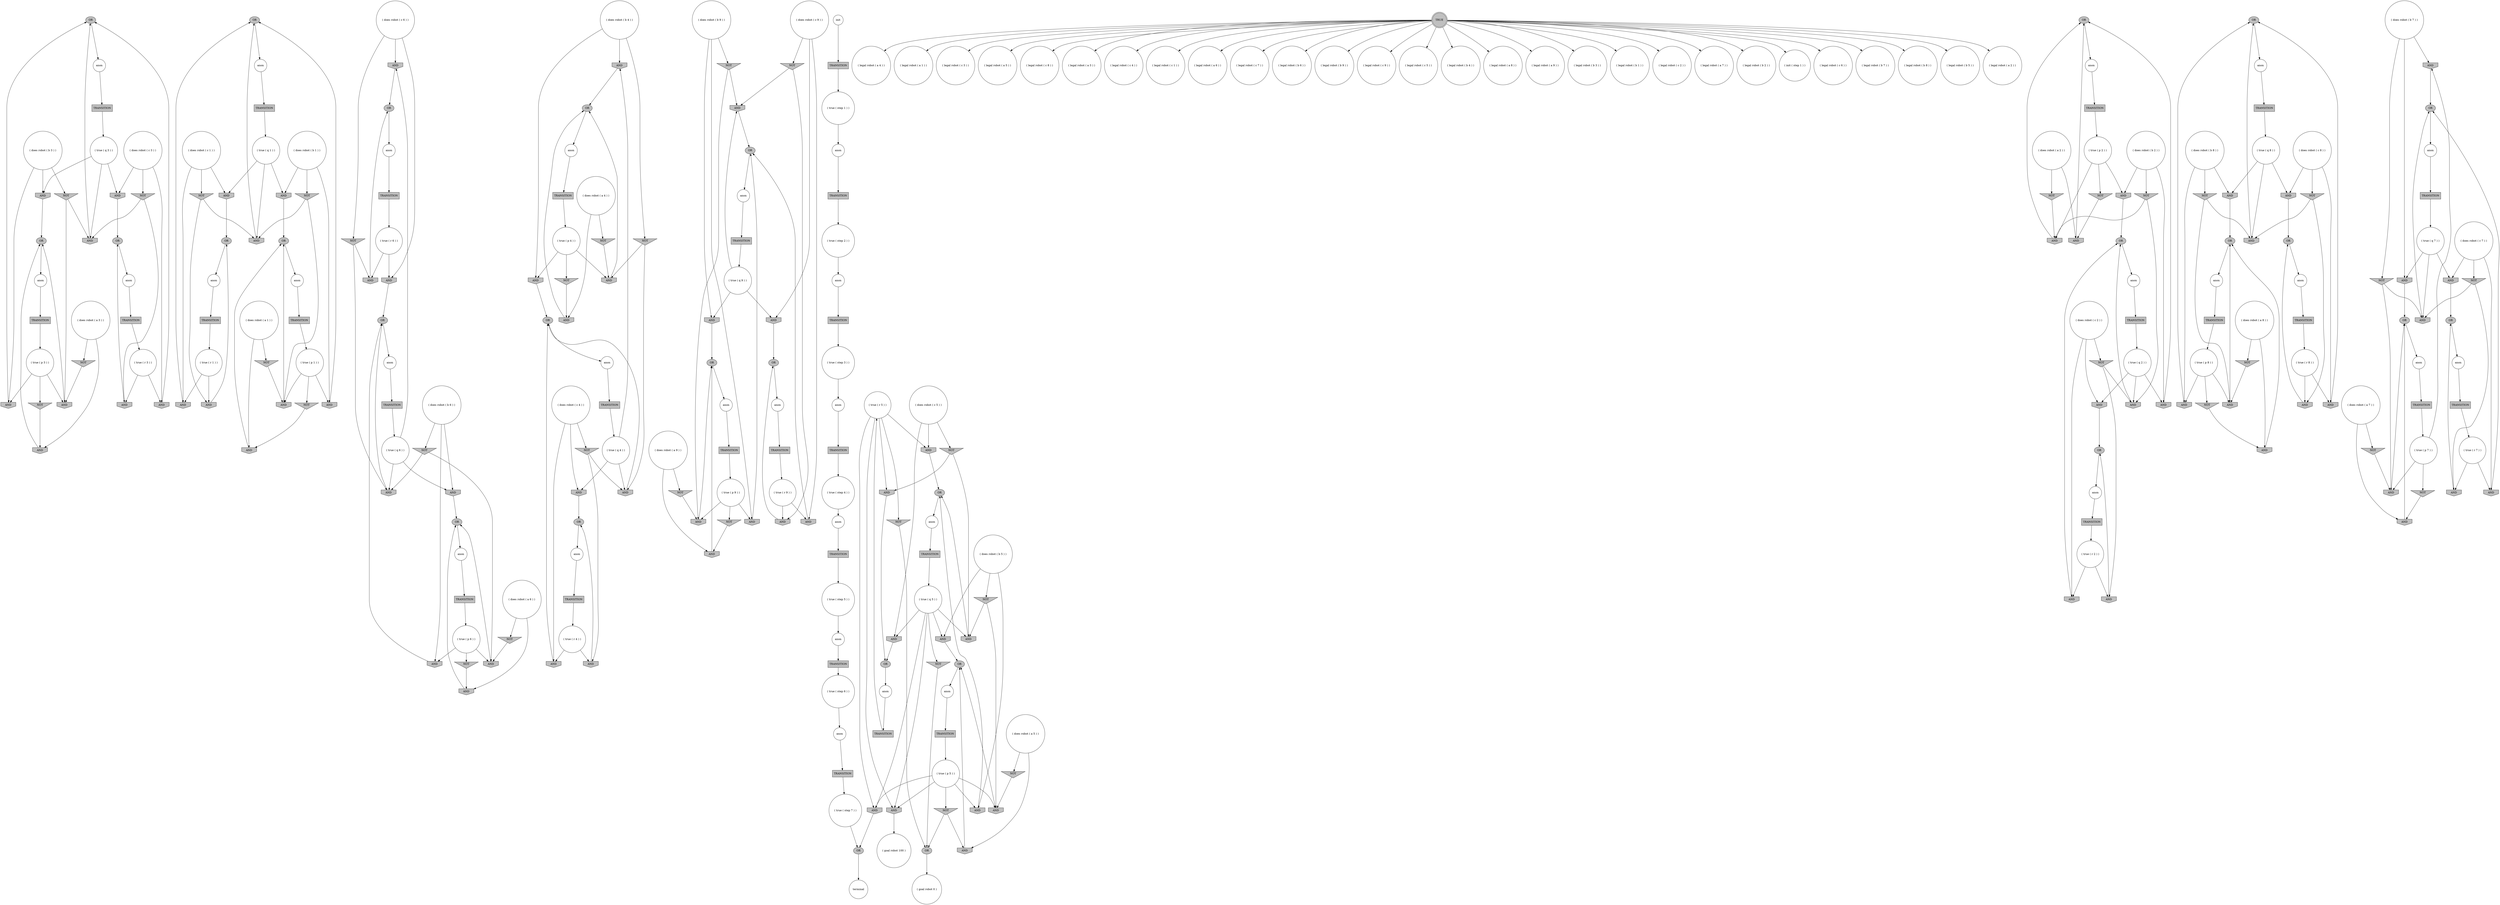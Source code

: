 digraph propNet
{
	"@1786ed7a"[shape=ellipse, style= filled, fillcolor=grey, label="OR"]; "@1786ed7a"->"@1b50f0a7"; 
	"@4826dfcc"[shape=ellipse, style= filled, fillcolor=grey, label="OR"]; "@4826dfcc"->"@702eef15"; 
	"@5c5f1c48"[shape=invhouse, style= filled, fillcolor=grey, label="AND"]; "@5c5f1c48"->"@59b70f9e"; 
	"@268c858a"[shape=invhouse, style= filled, fillcolor=grey, label="AND"]; "@268c858a"->"@4826dfcc"; 
	"@4679ac92"[shape=invhouse, style= filled, fillcolor=grey, label="AND"]; "@4679ac92"->"@6e75d758"; 
	"@3852eef4"[shape=invhouse, style= filled, fillcolor=grey, label="AND"]; "@3852eef4"->"@4980f545"; 
	"@114562c5"[shape=box, style= filled, fillcolor=grey, label="TRANSITION"]; "@114562c5"->"@64b2e752"; 
	"@2945c761"[shape=circle, style= filled, fillcolor=white, label="( legal robot ( a 4 ) )"]; 
	"@1bae939f"[shape=box, style= filled, fillcolor=grey, label="TRANSITION"]; "@1bae939f"->"@76f1fad1"; 
	"@1fb88122"[shape=circle, style= filled, fillcolor=white, label="anon"]; "@1fb88122"->"@436d4b50"; 
	"@dda2737"[shape=ellipse, style= filled, fillcolor=grey, label="OR"]; "@dda2737"->"@6d4492fb"; 
	"@3d31f2b4"[shape=ellipse, style= filled, fillcolor=grey, label="OR"]; "@3d31f2b4"->"@1a3526cf"; 
	"@609f3e95"[shape=invhouse, style= filled, fillcolor=grey, label="AND"]; "@609f3e95"->"@375b4ad2"; 
	"@521ba1d9"[shape=invhouse, style= filled, fillcolor=grey, label="AND"]; "@521ba1d9"->"@16e334a"; 
	"@6243487e"[shape=invhouse, style= filled, fillcolor=grey, label="AND"]; "@6243487e"->"@5ee771f3"; 
	"@28a50da4"[shape=invhouse, style= filled, fillcolor=grey, label="AND"]; "@28a50da4"->"@5ee771f3"; 
	"@3eb68e0e"[shape=box, style= filled, fillcolor=grey, label="TRANSITION"]; "@3eb68e0e"->"@4cc5f20f"; 
	"@5b5b55bc"[shape=circle, style= filled, fillcolor=white, label="( true ( q 8 ) )"]; "@5b5b55bc"->"@6a643edd"; "@5b5b55bc"->"@521ba1d9"; "@5b5b55bc"->"@32486cdd"; 
	"@4adf9095"[shape=circle, style= filled, fillcolor=white, label="anon"]; "@4adf9095"->"@3ab28980"; 
	"@33a998c7"[shape=box, style= filled, fillcolor=grey, label="TRANSITION"]; "@33a998c7"->"@5aacc14"; 
	"@412beeec"[shape=box, style= filled, fillcolor=grey, label="TRANSITION"]; "@412beeec"->"@29909385"; 
	"@5da5e65f"[shape=invtriangle, style= filled, fillcolor=grey, label="NOT"]; "@5da5e65f"->"@36b79701"; 
	"@71d382ab"[shape=circle, style= filled, fillcolor=white, label="( does robot ( b 4 ) )"]; "@71d382ab"->"@7527e2ee"; "@71d382ab"->"@12d28dfa"; "@71d382ab"->"@4679ac92"; 
	"@66fbf51d"[shape=invhouse, style= filled, fillcolor=grey, label="AND"]; "@66fbf51d"->"@455118a7"; 
	"@54cee271"[shape=box, style= filled, fillcolor=grey, label="TRANSITION"]; "@54cee271"->"@79b0d33c"; 
	"@69e94001"[shape=circle, style= filled, fillcolor=white, label="anon"]; "@69e94001"->"@5fb9f88b"; 
	"@31836aea"[shape=invhouse, style= filled, fillcolor=grey, label="AND"]; "@31836aea"->"@64626fd2"; 
	"@7284aa02"[shape=circle, style= filled, fillcolor=white, label="( does robot ( c 1 ) )"]; "@7284aa02"->"@3c0a30fd"; "@7284aa02"->"@41c7d56b"; "@7284aa02"->"@21e3cc77"; 
	"@64273f4e"[shape=invhouse, style= filled, fillcolor=grey, label="AND"]; "@64273f4e"->"@455118a7"; 
	"@41c7d56b"[shape=invtriangle, style= filled, fillcolor=grey, label="NOT"]; "@41c7d56b"->"@cae1393"; "@41c7d56b"->"@268c858a"; 
	"@74b70648"[shape=box, style= filled, fillcolor=grey, label="TRANSITION"]; "@74b70648"->"@395fd251"; 
	"@1f61509b"[shape=box, style= filled, fillcolor=grey, label="TRANSITION"]; "@1f61509b"->"@3970ae0"; 
	"@2c92af24"[shape=box, style= filled, fillcolor=grey, label="TRANSITION"]; "@2c92af24"->"@6d352447"; 
	"@62577c5e"[shape=box, style= filled, fillcolor=grey, label="TRANSITION"]; "@62577c5e"->"@3d6721bd"; 
	"@699c9f16"[shape=invhouse, style= filled, fillcolor=grey, label="AND"]; "@699c9f16"->"@1952853d"; 
	"@3a5d3ac0"[shape=circle, style= filled, fillcolor=white, label="( does robot ( a 2 ) )"]; "@3a5d3ac0"->"@3ebc312f"; "@3a5d3ac0"->"@1436ae83"; 
	"@66c360a5"[shape=circle, style= filled, fillcolor=white, label="( legal robot ( a 1 ) )"]; 
	"@2743724e"[shape=box, style= filled, fillcolor=grey, label="TRANSITION"]; "@2743724e"->"@40974600"; 
	"@3c870e2f"[shape=invhouse, style= filled, fillcolor=grey, label="AND"]; "@3c870e2f"->"@64626fd2"; 
	"@4fc64ed8"[shape=circle, style= filled, fillcolor=white, label="anon"]; "@4fc64ed8"->"@299481b2"; 
	"@4ccd21c"[shape=invhouse, style= filled, fillcolor=grey, label="AND"]; "@4ccd21c"->"@4b51ac10"; 
	"@6dabbec4"[shape=circle, style= filled, fillcolor=white, label="( true ( r 7 ) )"]; "@6dabbec4"->"@7d57bf4c"; "@6dabbec4"->"@6a6014f7"; 
	"@408b6c39"[shape=circle, style= filled, fillcolor=white, label="anon"]; "@408b6c39"->"@1f61509b"; 
	"@354124d6"[shape=invhouse, style= filled, fillcolor=grey, label="AND"]; "@354124d6"->"@dda2737"; 
	"@1627c16"[shape=circle, style= filled, fillcolor=white, label="anon"]; "@1627c16"->"@dfeaf06"; 
	"@4cd1ad08"[shape=circle, style= filled, fillcolor=white, label="anon"]; "@4cd1ad08"->"@4b94ba17"; 
	"@4f2d26d2"[shape=circle, style= filled, fillcolor=white, label="( true ( p 2 ) )"]; "@4f2d26d2"->"@78c6cbc"; "@4f2d26d2"->"@3160e069"; "@4f2d26d2"->"@354124d6"; 
	"@262f4813"[shape=invtriangle, style= filled, fillcolor=grey, label="NOT"]; "@262f4813"->"@6a24eafa"; 
	"@32b95f72"[shape=circle, style= filled, fillcolor=white, label="( true ( r 6 ) )"]; "@32b95f72"->"@1344e858"; "@32b95f72"->"@3f72c47b"; 
	"@4b51ac10"[shape=ellipse, style= filled, fillcolor=grey, label="OR"]; "@4b51ac10"->"@5ef77511"; 
	"@3979c7cf"[shape=invhouse, style= filled, fillcolor=grey, label="AND"]; "@3979c7cf"->"@66e8c7db"; 
	"@50a69b6b"[shape=invhouse, style= filled, fillcolor=grey, label="AND"]; "@50a69b6b"->"@7844ffb2"; 
	"@4a2ba88c"[shape=invhouse, style= filled, fillcolor=grey, label="AND"]; "@4a2ba88c"->"@506937f9"; 
	"@685f1ba8"[shape=invhouse, style= filled, fillcolor=grey, label="AND"]; "@685f1ba8"->"@35de7497"; 
	"@3d950e0a"[shape=invtriangle, style= filled, fillcolor=grey, label="NOT"]; "@3d950e0a"->"@3c870e2f"; "@3d950e0a"->"@4ccd21c"; 
	"@313d21d6"[shape=circle, style= filled, fillcolor=white, label="( legal robot ( c 3 ) )"]; 
	"@464d28c7"[shape=invhouse, style= filled, fillcolor=grey, label="AND"]; "@464d28c7"->"@6d0718b7"; 
	"@3d89acb5"[shape=invtriangle, style= filled, fillcolor=grey, label="NOT"]; "@3d89acb5"->"@19a9bea3"; "@3d89acb5"->"@1344e858"; 
	"@46fb6763"[shape=invhouse, style= filled, fillcolor=grey, label="AND"]; "@46fb6763"->"@4c9fd062"; 
	"@3c992fa5"[shape=circle, style= filled, fillcolor=white, label="anon"]; "@3c992fa5"->"@33a998c7"; 
	"@6a24eafa"[shape=invhouse, style= filled, fillcolor=grey, label="AND"]; "@6a24eafa"->"@1217e615"; 
	"@4cad4d40"[shape=circle, style= filled, fillcolor=white, label="( does robot ( c 5 ) )"]; "@4cad4d40"->"@1b071c0"; "@4cad4d40"->"@64273f4e"; "@4cad4d40"->"@3979c7cf"; 
	"@4e84f566"[shape=invhouse, style= filled, fillcolor=grey, label="AND"]; "@4e84f566"->"@1217e615"; 
	"@6a6078e7"[shape=circle, style= filled, fillcolor=white, label="( true ( step 3 ) )"]; "@6a6078e7"->"@1faac07d"; 
	"@3589c12a"[shape=circle, style= filled, fillcolor=white, label="anon"]; "@3589c12a"->"@54cee271"; 
	"@50152643"[shape=invtriangle, style= filled, fillcolor=grey, label="NOT"]; "@50152643"->"@1c8321c8"; 
	"@6a6014f7"[shape=invhouse, style= filled, fillcolor=grey, label="AND"]; "@6a6014f7"->"@5ee771f3"; 
	"@69c0bee6"[shape=circle, style= filled, fillcolor=white, label="( does robot ( c 8 ) )"]; "@69c0bee6"->"@2c1450bd"; "@69c0bee6"->"@32486cdd"; "@69c0bee6"->"@365878d2"; 
	"@625db9eb"[shape=circle, style= filled, fillcolor=white, label="init"]; "@625db9eb"->"@775925c0"; 
	"@7c41f227"[shape=invtriangle, style= filled, fillcolor=grey, label="NOT"]; "@7c41f227"->"@4d811e2c"; 
	"@690ff62a"[shape=invhouse, style= filled, fillcolor=grey, label="AND"]; "@690ff62a"->"@68c0890f"; 
	"@29909385"[shape=circle, style= filled, fillcolor=white, label="( true ( p 6 ) )"]; "@29909385"->"@2224ea85"; "@29909385"->"@699c9f16"; "@29909385"->"@1fd4340c"; 
	"@5fb9f88b"[shape=box, style= filled, fillcolor=grey, label="TRANSITION"]; "@5fb9f88b"->"@52257b34"; 
	"@279977bd"[shape=circle, style= filled, fillcolor=white, label="( true ( q 5 ) )"]; "@279977bd"->"@69b0de2e"; "@279977bd"->"@11c0b8a0"; "@279977bd"->"@66fbf51d"; "@279977bd"->"@4eb3c24f"; "@279977bd"->"@609f3e95"; "@279977bd"->"@3979c7cf"; 
	"@6257828d"[shape=circle, style= filled, fillcolor=white, label="( legal robot ( a 5 ) )"]; 
	"@64bbf7aa"[shape=circle, style= filled, fillcolor=white, label="( legal robot ( c 8 ) )"]; 
	"@6d13e8f3"[shape=circle, style= filled, fillcolor=white, label="( does robot ( a 4 ) )"]; "@6d13e8f3"->"@3622e177"; "@6d13e8f3"->"@8e2b07b"; 
	"@66e8c7db"[shape=ellipse, style= filled, fillcolor=grey, label="OR"]; "@66e8c7db"->"@3c992fa5"; 
	"@295a4523"[shape=circle, style= filled, fillcolor=white, label="( legal robot ( a 3 ) )"]; 
	"@426b51d8"[shape=circle, style= filled, fillcolor=white, label="anon"]; "@426b51d8"->"@30c26c8f"; 
	"@390f34cc"[shape=circle, style= filled, fillcolor=white, label="( true ( step 4 ) )"]; "@390f34cc"->"@f29df8a"; 
	"@338f7701"[shape=circle, style= filled, fillcolor=white, label="( legal robot ( c 4 ) )"]; 
	"@6ce7ce4c"[shape=circle, style= filled, fillcolor=white, label="anon"]; "@6ce7ce4c"->"@3d057305"; 
	"@27b104d7"[shape=invhouse, style= filled, fillcolor=grey, label="AND"]; "@27b104d7"->"@4980f545"; 
	"@3a0b2c64"[shape=circle, style= filled, fillcolor=white, label="( legal robot ( c 1 ) )"]; 
	"@53933acb"[shape=circle, style= filled, fillcolor=white, label="( true ( q 1 ) )"]; "@53933acb"->"@3c0a30fd"; "@53933acb"->"@685f1ba8"; "@53933acb"->"@268c858a"; 
	"@5aacc14"[shape=circle, style= filled, fillcolor=white, label="( true ( r 5 ) )"]; "@5aacc14"->"@50f800db"; "@5aacc14"->"@3857dc15"; "@5aacc14"->"@11c0b8a0"; "@5aacc14"->"@609f3e95"; "@5aacc14"->"@64273f4e"; 
	"@12d28dfa"[shape=invhouse, style= filled, fillcolor=grey, label="AND"]; "@12d28dfa"->"@7844ffb2"; 
	"@1b071c0"[shape=invtriangle, style= filled, fillcolor=grey, label="NOT"]; "@1b071c0"->"@50f800db"; "@1b071c0"->"@66fbf51d"; 
	"@628d2280"[shape=invtriangle, style= filled, fillcolor=grey, label="NOT"]; "@628d2280"->"@1fd4340c"; 
	"@11c0b8a0"[shape=invhouse, style= filled, fillcolor=grey, label="AND"]; "@11c0b8a0"->"@56e20ef8"; 
	"@20ca5bff"[shape=circle, style= filled, fillcolor=white, label="( true ( p 9 ) )"]; "@20ca5bff"->"@2f24614c"; "@20ca5bff"->"@36b79701"; "@20ca5bff"->"@1b78efd8"; 
	"@24fe2558"[shape=circle, style= filled, fillcolor=white, label="( legal robot ( a 6 ) )"]; 
	"@536b98c3"[shape=circle, style= filled, fillcolor=white, label="( goal robot 0 )"]; 
	"@76f1fad1"[shape=circle, style= filled, fillcolor=white, label="( true ( q 3 ) )"]; "@76f1fad1"->"@4a2ba88c"; "@76f1fad1"->"@194e9851"; "@76f1fad1"->"@7aba175f"; 
	"@47e7d503"[shape=invhouse, style= filled, fillcolor=grey, label="AND"]; "@47e7d503"->"@1a8fa0d1"; 
	"@3d6721bd"[shape=circle, style= filled, fillcolor=white, label="( true ( p 4 ) )"]; "@3d6721bd"->"@2c006765"; "@3d6721bd"->"@18287811"; "@3d6721bd"->"@12d28dfa"; 
	"@79ef3ccd"[shape=circle, style= filled, fillcolor=white, label="anon"]; "@79ef3ccd"->"@52287b58"; 
	"@16fbcb70"[shape=circle, style= filled, fillcolor=white, label="( does robot ( b 1 ) )"]; "@16fbcb70"->"@685f1ba8"; "@16fbcb70"->"@20c3e967"; "@16fbcb70"->"@6ce931d9"; 
	"@2c006765"[shape=invhouse, style= filled, fillcolor=grey, label="AND"]; "@2c006765"->"@6e75d758"; 
	"@25a0d346"[shape=invhouse, style= filled, fillcolor=grey, label="AND"]; "@25a0d346"->"@1a8fa0d1"; 
	"@4453d3cf"[shape=circle, style= filled, fillcolor=white, label="( does robot ( c 2 ) )"]; "@4453d3cf"->"@3d950e0a"; "@4453d3cf"->"@7578a7d9"; "@4453d3cf"->"@31836aea"; 
	"@4c9fd062"[shape=ellipse, style= filled, fillcolor=grey, label="OR"]; "@4c9fd062"->"@1029f93b"; 
	"@1952853d"[shape=ellipse, style= filled, fillcolor=grey, label="OR"]; "@1952853d"->"@78a974c7"; 
	"@74c12978"[shape=ellipse, style= filled, fillcolor=grey, label="OR"]; "@74c12978"->"@3589c12a"; 
	"@646d6aa0"[shape=circle, style= filled, fillcolor=white, label="( does robot ( b 7 ) )"]; "@646d6aa0"->"@4b7361e2"; "@646d6aa0"->"@6243487e"; "@646d6aa0"->"@52fc9d2b"; 
	"@6a25b72a"[shape=circle, style= filled, fillcolor=white, label="( does robot ( c 4 ) )"]; "@6a25b72a"->"@da3b359"; "@6a25b72a"->"@50a69b6b"; "@6a25b72a"->"@464d28c7"; 
	"@92ca580"[shape=invhouse, style= filled, fillcolor=grey, label="AND"]; "@92ca580"->"@3d31f2b4"; 
	"@4ad2efa1"[shape=invhouse, style= filled, fillcolor=grey, label="AND"]; "@4ad2efa1"->"@506937f9"; 
	"@1b78efd8"[shape=invhouse, style= filled, fillcolor=grey, label="AND"]; "@1b78efd8"->"@4980f545"; 
	"@6d3136e5"[shape=circle, style= filled, fillcolor=white, label="( legal robot ( c 7 ) )"]; 
	"@1b50f0a7"[shape=circle, style= filled, fillcolor=white, label="anon"]; "@1b50f0a7"->"@1bae939f"; 
	"@201532fc"[shape=ellipse, style= filled, fillcolor=grey, label="OR"]; "@201532fc"->"@4fc64ed8"; 
	"@5a790192"[shape=invtriangle, style= filled, fillcolor=grey, label="NOT"]; "@5a790192"->"@3e5646a5"; 
	"@436d4b50"[shape=box, style= filled, fillcolor=grey, label="TRANSITION"]; "@436d4b50"->"@1e1079ff"; 
	"@78d23e53"[shape=circle, style= filled, fillcolor=white, label="( true ( step 2 ) )"]; "@78d23e53"->"@59a02097"; 
	"@5b76de14"[shape=circle, style= filled, fillcolor=white, label="( true ( r 2 ) )"]; "@5b76de14"->"@3c870e2f"; "@5b76de14"->"@7578a7d9"; 
	"@37cd3dd7"[shape=invhouse, style= filled, fillcolor=grey, label="AND"]; "@37cd3dd7"->"@455118a7"; 
	"@35de7497"[shape=ellipse, style= filled, fillcolor=grey, label="OR"]; "@35de7497"->"@1fb88122"; 
	"@255e00b7"[shape=invhouse, style= filled, fillcolor=grey, label="AND"]; "@255e00b7"->"@a25ef73"; 
	"@1bfd9cd5"[shape=box, style= filled, fillcolor=grey, label="TRANSITION"]; "@1bfd9cd5"->"@53933acb"; 
	"@7a5388b5"[shape=invhouse, style= filled, fillcolor=grey, label="AND"]; "@7a5388b5"->"@310dd4c8"; 
	"@6d4492fb"[shape=circle, style= filled, fillcolor=white, label="anon"]; "@6d4492fb"->"@2df30035"; 
	"@1633c3e6"[shape=invhouse, style= filled, fillcolor=grey, label="AND"]; "@1633c3e6"->"@74c12978"; 
	"@4b7361e2"[shape=invtriangle, style= filled, fillcolor=grey, label="NOT"]; "@4b7361e2"->"@28a50da4"; "@4b7361e2"->"@6a24eafa"; 
	"@16881cb3"[shape=circle, style= filled, fillcolor=white, label="( legal robot ( b 6 ) )"]; 
	"@50f800db"[shape=invhouse, style= filled, fillcolor=grey, label="AND"]; "@50f800db"->"@66e8c7db"; 
	"@3d3c4c09"[shape=circle, style= filled, fillcolor=white, label="( legal robot ( b 9 ) )"]; 
	"@6a643edd"[shape=invhouse, style= filled, fillcolor=grey, label="AND"]; "@6a643edd"->"@3d31f2b4"; 
	"@4b8706f6"[shape=circle, style= filled, fillcolor=white, label="anon"]; "@4b8706f6"->"@412beeec"; 
	"@29949f78"[shape=circle, style= filled, fillcolor=white, label="( does robot ( b 9 ) )"]; "@29949f78"->"@1b78efd8"; "@29949f78"->"@5c71949b"; "@29949f78"->"@7a5388b5"; 
	"@20c3e967"[shape=invhouse, style= filled, fillcolor=grey, label="AND"]; "@20c3e967"->"@4826dfcc"; 
	"@1faac07d"[shape=circle, style= filled, fillcolor=white, label="anon"]; "@1faac07d"->"@2c65394b"; 
	"@21e3cc77"[shape=invhouse, style= filled, fillcolor=grey, label="AND"]; "@21e3cc77"->"@4826dfcc"; 
	"@395fd251"[shape=circle, style= filled, fillcolor=white, label="( true ( step 5 ) )"]; "@395fd251"->"@426b51d8"; 
	"@3970ae0"[shape=circle, style= filled, fillcolor=white, label="( true ( p 5 ) )"]; "@3970ae0"->"@716136f0"; "@3970ae0"->"@11c0b8a0"; "@3970ae0"->"@609f3e95"; "@3970ae0"->"@37cd3dd7"; "@3970ae0"->"@4d811e2c"; 
	"@a6dddcf"[shape=invhouse, style= filled, fillcolor=grey, label="AND"]; "@a6dddcf"->"@35de7497"; 
	"@5ee771f3"[shape=ellipse, style= filled, fillcolor=grey, label="OR"]; "@5ee771f3"->"@2cea3932"; 
	"@1029f93b"[shape=circle, style= filled, fillcolor=white, label="anon"]; "@1029f93b"->"@2c92af24"; 
	"@5c0e920f"[shape=invhouse, style= filled, fillcolor=grey, label="AND"]; "@5c0e920f"->"@1786ed7a"; 
	"@41f6321"[shape=invtriangle, style= filled, fillcolor=grey, label="NOT"]; "@41f6321"->"@28a50da4"; "@41f6321"->"@7d57bf4c"; 
	"@775925c0"[shape=box, style= filled, fillcolor=grey, label="TRANSITION"]; "@775925c0"->"@438346a3"; 
	"@310dd4c8"[shape=ellipse, style= filled, fillcolor=grey, label="OR"]; "@310dd4c8"->"@30cafa1"; 
	"@69b0de2e"[shape=invtriangle, style= filled, fillcolor=grey, label="NOT"]; "@69b0de2e"->"@27ed688f"; 
	"@bba92db"[shape=invhouse, style= filled, fillcolor=grey, label="AND"]; "@bba92db"->"@1786ed7a"; 
	"@1294aa42"[shape=invhouse, style= filled, fillcolor=grey, label="AND"]; "@1294aa42"->"@35de7497"; 
	"@1a8fa0d1"[shape=ellipse, style= filled, fillcolor=grey, label="OR"]; "@1a8fa0d1"->"@4b8706f6"; 
	"@5ff6de1"[shape=circle, style= filled, fillcolor=white, label="( does robot ( c 3 ) )"]; "@5ff6de1"->"@629ca1fb"; "@5ff6de1"->"@7aba175f"; "@5ff6de1"->"@bba92db"; 
	"@394596d5"[shape=doublecircle, style= filled, fillcolor=grey, label="TRUE"]; "@394596d5"->"@1ca37c6a"; "@394596d5"->"@66c360a5"; "@394596d5"->"@63956391"; "@394596d5"->"@53e6978d"; "@394596d5"->"@6257828d"; "@394596d5"->"@64bbf7aa"; "@394596d5"->"@2945c761"; "@394596d5"->"@6d3136e5"; "@394596d5"->"@5f3c296b"; "@394596d5"->"@2add5681"; "@394596d5"->"@295a4523"; "@394596d5"->"@7059c8b5"; "@394596d5"->"@338f7701"; "@394596d5"->"@7eb9132a"; "@394596d5"->"@247881db"; "@394596d5"->"@3a0b2c64"; "@394596d5"->"@1c45ce17"; "@394596d5"->"@41a40247"; "@394596d5"->"@313d21d6"; "@394596d5"->"@16881cb3"; "@394596d5"->"@3d3c4c09"; "@394596d5"->"@7b19753"; "@394596d5"->"@24fe2558"; "@394596d5"->"@fcdfd19"; "@394596d5"->"@7691a4fb"; "@394596d5"->"@42143753"; "@394596d5"->"@28996b65"; "@394596d5"->"@6571120a"; 
	"@5f3c296b"[shape=circle, style= filled, fillcolor=white, label="( legal robot ( a 8 ) )"]; 
	"@64626fd2"[shape=ellipse, style= filled, fillcolor=grey, label="OR"]; "@64626fd2"->"@7a9b777a"; 
	"@7059c8b5"[shape=circle, style= filled, fillcolor=white, label="( legal robot ( b 3 ) )"]; 
	"@4eb3c24f"[shape=invhouse, style= filled, fillcolor=grey, label="AND"]; "@4eb3c24f"->"@a25ef73"; 
	"@56b4d39c"[shape=circle, style= filled, fillcolor=white, label="( does robot ( c 9 ) )"]; "@56b4d39c"->"@1633c3e6"; "@56b4d39c"->"@24d37b87"; "@56b4d39c"->"@27b104d7"; 
	"@4486d1da"[shape=circle, style= filled, fillcolor=white, label="( true ( r 3 ) )"]; "@4486d1da"->"@51f1e39b"; "@4486d1da"->"@bba92db"; 
	"@36b79701"[shape=invhouse, style= filled, fillcolor=grey, label="AND"]; "@36b79701"->"@310dd4c8"; 
	"@7f2ea1dd"[shape=invtriangle, style= filled, fillcolor=grey, label="NOT"]; "@7f2ea1dd"->"@4e84f566"; 
	"@1c45ce17"[shape=circle, style= filled, fillcolor=white, label="( legal robot ( a 7 ) )"]; 
	"@3ebc312f"[shape=invtriangle, style= filled, fillcolor=grey, label="NOT"]; "@3ebc312f"->"@354124d6"; 
	"@56e20ef8"[shape=circle, style= filled, fillcolor=white, label="( goal robot 100 )"]; 
	"@4805e9f1"[shape=circle, style= filled, fillcolor=white, label="( does robot ( a 5 ) )"]; "@4805e9f1"->"@7c41f227"; "@4805e9f1"->"@255e00b7"; 
	"@6c229ed4"[shape=circle, style= filled, fillcolor=white, label="( true ( q 7 ) )"]; "@6c229ed4"->"@690ff62a"; "@6c229ed4"->"@28a50da4"; "@6c229ed4"->"@52fc9d2b"; 
	"@7b19753"[shape=circle, style= filled, fillcolor=white, label="( init ( step 1 ) )"]; 
	"@4a8d3d62"[shape=circle, style= filled, fillcolor=white, label="terminal"]; 
	"@fcdfd19"[shape=circle, style= filled, fillcolor=white, label="( legal robot ( c 6 ) )"]; 
	"@2c1450bd"[shape=invhouse, style= filled, fillcolor=grey, label="AND"]; "@2c1450bd"->"@3d31f2b4"; 
	"@23bf8cd5"[shape=box, style= filled, fillcolor=grey, label="TRANSITION"]; "@23bf8cd5"->"@5b76de14"; 
	"@7d6fdcc1"[shape=invhouse, style= filled, fillcolor=grey, label="AND"]; "@7d6fdcc1"->"@310dd4c8"; 
	"@677210a5"[shape=circle, style= filled, fillcolor=white, label="( does robot ( b 5 ) )"]; "@677210a5"->"@4eb3c24f"; "@677210a5"->"@37cd3dd7"; "@677210a5"->"@71a2f5b1"; 
	"@5f0275fa"[shape=circle, style= filled, fillcolor=white, label="anon"]; "@5f0275fa"->"@2b52e961"; 
	"@38666d83"[shape=circle, style= filled, fillcolor=white, label="anon"]; "@38666d83"->"@5057f57f"; 
	"@42143753"[shape=circle, style= filled, fillcolor=white, label="( legal robot ( b 8 ) )"]; 
	"@3622e177"[shape=invtriangle, style= filled, fillcolor=grey, label="NOT"]; "@3622e177"->"@2c006765"; 
	"@6d352447"[shape=circle, style= filled, fillcolor=white, label="( true ( r 8 ) )"]; "@6d352447"->"@46fb6763"; "@6d352447"->"@2c1450bd"; 
	"@52257b34"[shape=circle, style= filled, fillcolor=white, label="( true ( p 8 ) )"]; "@52257b34"->"@3e5646a5"; "@52257b34"->"@92ca580"; "@52257b34"->"@5dbbd583"; 
	"@4a0ce796"[shape=box, style= filled, fillcolor=grey, label="TRANSITION"]; "@4a0ce796"->"@6a6078e7"; 
	"@3c0a30fd"[shape=invhouse, style= filled, fillcolor=grey, label="AND"]; "@3c0a30fd"->"@201532fc"; 
	"@5da631c2"[shape=box, style= filled, fillcolor=grey, label="TRANSITION"]; "@5da631c2"->"@22f62eba"; 
	"@59b70f9e"[shape=ellipse, style= filled, fillcolor=grey, label="OR"]; "@59b70f9e"->"@1627c16"; 
	"@4cc5f20f"[shape=circle, style= filled, fillcolor=white, label="( true ( q 9 ) )"]; "@4cc5f20f"->"@1633c3e6"; "@4cc5f20f"->"@3852eef4"; "@4cc5f20f"->"@7a5388b5"; 
	"@521c5cd7"[shape=circle, style= filled, fillcolor=white, label="( true ( r 4 ) )"]; "@521c5cd7"->"@5a4fdf11"; "@521c5cd7"->"@50a69b6b"; 
	"@7a9b777a"[shape=circle, style= filled, fillcolor=white, label="anon"]; "@7a9b777a"->"@23bf8cd5"; 
	"@506937f9"[shape=ellipse, style= filled, fillcolor=grey, label="OR"]; "@506937f9"->"@2bd9e5ad"; 
	"@79ce00b4"[shape=circle, style= filled, fillcolor=white, label="( does robot ( b 2 ) )"]; "@79ce00b4"->"@439067e5"; "@79ce00b4"->"@3160e069"; "@79ce00b4"->"@3edd89f9"; 
	"@6124e935"[shape=circle, style= filled, fillcolor=white, label="anon"]; "@6124e935"->"@114562c5"; 
	"@254ba9a2"[shape=invtriangle, style= filled, fillcolor=grey, label="NOT"]; "@254ba9a2"->"@a6dddcf"; 
	"@7844ffb2"[shape=ellipse, style= filled, fillcolor=grey, label="OR"]; "@7844ffb2"->"@79ef3ccd"; 
	"@3166aab6"[shape=circle, style= filled, fillcolor=white, label="anon"]; "@3166aab6"->"@3eb68e0e"; 
	"@1344e858"[shape=invhouse, style= filled, fillcolor=grey, label="AND"]; "@1344e858"->"@59b70f9e"; 
	"@5dbbd583"[shape=invtriangle, style= filled, fillcolor=grey, label="NOT"]; "@5dbbd583"->"@56bebb88"; 
	"@27ed688f"[shape=ellipse, style= filled, fillcolor=grey, label="OR"]; "@27ed688f"->"@536b98c3"; 
	"@8e2b07b"[shape=invhouse, style= filled, fillcolor=grey, label="AND"]; "@8e2b07b"->"@6e75d758"; 
	"@53e6978d"[shape=circle, style= filled, fillcolor=white, label="( legal robot ( b 4 ) )"]; 
	"@4d811e2c"[shape=invhouse, style= filled, fillcolor=grey, label="AND"]; "@4d811e2c"->"@a25ef73"; 
	"@5ef77511"[shape=circle, style= filled, fillcolor=white, label="anon"]; "@5ef77511"->"@5da631c2"; 
	"@5a4fdf11"[shape=invhouse, style= filled, fillcolor=grey, label="AND"]; "@5a4fdf11"->"@6d0718b7"; 
	"@4c4ab84c"[shape=invtriangle, style= filled, fillcolor=grey, label="NOT"]; "@4c4ab84c"->"@19a9bea3"; "@4c4ab84c"->"@1fd4340c"; 
	"@3ab28980"[shape=box, style= filled, fillcolor=grey, label="TRANSITION"]; "@3ab28980"->"@78d23e53"; 
	"@51f88fbd"[shape=invhouse, style= filled, fillcolor=grey, label="AND"]; "@51f88fbd"->"@74c12978"; 
	"@18287811"[shape=invtriangle, style= filled, fillcolor=grey, label="NOT"]; "@18287811"->"@8e2b07b"; 
	"@4f299f7e"[shape=circle, style= filled, fillcolor=white, label="anon"]; "@4f299f7e"->"@15384ed5"; 
	"@30c26c8f"[shape=box, style= filled, fillcolor=grey, label="TRANSITION"]; "@30c26c8f"->"@7b9bd735"; 
	"@7eb9132a"[shape=circle, style= filled, fillcolor=white, label="( legal robot ( b 1 ) )"]; 
	"@40974600"[shape=circle, style= filled, fillcolor=white, label="( true ( p 3 ) )"]; "@40974600"->"@1c8321c8"; "@40974600"->"@185c2a25"; "@40974600"->"@5c0e920f"; 
	"@32486cdd"[shape=invhouse, style= filled, fillcolor=grey, label="AND"]; "@32486cdd"->"@4c9fd062"; 
	"@f29df8a"[shape=circle, style= filled, fillcolor=white, label="anon"]; "@f29df8a"->"@74b70648"; 
	"@1c8321c8"[shape=invhouse, style= filled, fillcolor=grey, label="AND"]; "@1c8321c8"->"@506937f9"; 
	"@3e5646a5"[shape=invhouse, style= filled, fillcolor=grey, label="AND"]; "@3e5646a5"->"@16e334a"; 
	"@78c6cbc"[shape=invtriangle, style= filled, fillcolor=grey, label="NOT"]; "@78c6cbc"->"@1436ae83"; 
	"@6d0718b7"[shape=ellipse, style= filled, fillcolor=grey, label="OR"]; "@6d0718b7"->"@6ce7ce4c"; 
	"@7b9bd735"[shape=circle, style= filled, fillcolor=white, label="( true ( step 6 ) )"]; "@7b9bd735"->"@6124e935"; 
	"@1a3526cf"[shape=circle, style= filled, fillcolor=white, label="anon"]; "@1a3526cf"->"@3c6b93c5"; 
	"@2a6c9ec6"[shape=box, style= filled, fillcolor=grey, label="TRANSITION"]; "@2a6c9ec6"->"@6c229ed4"; 
	"@2f4c7a98"[shape=circle, style= filled, fillcolor=white, label="( true ( p 7 ) )"]; "@2f4c7a98"->"@7f2ea1dd"; "@2f4c7a98"->"@6a24eafa"; "@2f4c7a98"->"@6243487e"; 
	"@7a8d0b0f"[shape=circle, style= filled, fillcolor=white, label="anon"]; "@7a8d0b0f"->"@62577c5e"; 
	"@3c6b93c5"[shape=box, style= filled, fillcolor=grey, label="TRANSITION"]; "@3c6b93c5"->"@5b5b55bc"; 
	"@76539f0d"[shape=invhouse, style= filled, fillcolor=grey, label="AND"]; "@76539f0d"->"@7844ffb2"; 
	"@3edd89f9"[shape=invhouse, style= filled, fillcolor=grey, label="AND"]; "@3edd89f9"->"@dda2737"; 
	"@1ca37c6a"[shape=circle, style= filled, fillcolor=white, label="( legal robot ( c 9 ) )"]; 
	"@59a02097"[shape=circle, style= filled, fillcolor=white, label="anon"]; "@59a02097"->"@4a0ce796"; 
	"@702eef15"[shape=circle, style= filled, fillcolor=white, label="anon"]; "@702eef15"->"@1bfd9cd5"; 
	"@4a009ab0"[shape=circle, style= filled, fillcolor=white, label="( does robot ( c 7 ) )"]; "@4a009ab0"->"@690ff62a"; "@4a009ab0"->"@41f6321"; "@4a009ab0"->"@6a6014f7"; 
	"@3804dd1b"[shape=circle, style= filled, fillcolor=white, label="( does robot ( b 3 ) )"]; "@3804dd1b"->"@4a2ba88c"; "@3804dd1b"->"@47503458"; "@3804dd1b"->"@5c0e920f"; 
	"@63956391"[shape=circle, style= filled, fillcolor=white, label="( legal robot ( c 5 ) )"]; 
	"@52287b58"[shape=box, style= filled, fillcolor=grey, label="TRANSITION"]; "@52287b58"->"@6bef4b2b"; 
	"@5c71949b"[shape=invtriangle, style= filled, fillcolor=grey, label="NOT"]; "@5c71949b"->"@3852eef4"; "@5c71949b"->"@36b79701"; 
	"@16916f80"[shape=circle, style= filled, fillcolor=white, label="( does robot ( a 7 ) )"]; "@16916f80"->"@262f4813"; "@16916f80"->"@4e84f566"; 
	"@cae1393"[shape=invhouse, style= filled, fillcolor=grey, label="AND"]; "@cae1393"->"@201532fc"; 
	"@30cafa1"[shape=circle, style= filled, fillcolor=white, label="anon"]; "@30cafa1"->"@5a749436"; 
	"@2bd9e5ad"[shape=circle, style= filled, fillcolor=white, label="anon"]; "@2bd9e5ad"->"@2743724e"; 
	"@4b94ba17"[shape=box, style= filled, fillcolor=grey, label="TRANSITION"]; "@4b94ba17"->"@4486d1da"; 
	"@2add5681"[shape=circle, style= filled, fillcolor=white, label="( legal robot ( a 9 ) )"]; 
	"@7aba175f"[shape=invhouse, style= filled, fillcolor=grey, label="AND"]; "@7aba175f"->"@6699176f"; 
	"@5dac13d7"[shape=circle, style= filled, fillcolor=white, label="( does robot ( b 6 ) )"]; "@5dac13d7"->"@4c4ab84c"; "@5dac13d7"->"@699c9f16"; "@5dac13d7"->"@47e7d503"; 
	"@7578a7d9"[shape=invhouse, style= filled, fillcolor=grey, label="AND"]; "@7578a7d9"->"@4b51ac10"; 
	"@4980f545"[shape=ellipse, style= filled, fillcolor=grey, label="OR"]; "@4980f545"->"@3166aab6"; 
	"@1217e615"[shape=ellipse, style= filled, fillcolor=grey, label="OR"]; "@1217e615"->"@5f0275fa"; 
	"@1fd4340c"[shape=invhouse, style= filled, fillcolor=grey, label="AND"]; "@1fd4340c"->"@1a8fa0d1"; 
	"@2b52e961"[shape=box, style= filled, fillcolor=grey, label="TRANSITION"]; "@2b52e961"->"@2f4c7a98"; 
	"@375b4ad2"[shape=ellipse, style= filled, fillcolor=grey, label="OR"]; "@375b4ad2"->"@4a8d3d62"; 
	"@16e334a"[shape=ellipse, style= filled, fillcolor=grey, label="OR"]; "@16e334a"->"@69e94001"; 
	"@6bef4b2b"[shape=circle, style= filled, fillcolor=white, label="( true ( q 4 ) )"]; "@6bef4b2b"->"@464d28c7"; "@6bef4b2b"->"@4679ac92"; "@6bef4b2b"->"@76539f0d"; 
	"@19a9bea3"[shape=invhouse, style= filled, fillcolor=grey, label="AND"]; "@19a9bea3"->"@1952853d"; 
	"@68c0890f"[shape=ellipse, style= filled, fillcolor=grey, label="OR"]; "@68c0890f"->"@38666d83"; 
	"@78a974c7"[shape=circle, style= filled, fillcolor=white, label="anon"]; "@78a974c7"->"@4328594c"; 
	"@7691a4fb"[shape=circle, style= filled, fillcolor=white, label="( legal robot ( b 7 ) )"]; 
	"@1436ae83"[shape=invhouse, style= filled, fillcolor=grey, label="AND"]; "@1436ae83"->"@dda2737"; 
	"@15d45d9"[shape=invtriangle, style= filled, fillcolor=grey, label="NOT"]; "@15d45d9"->"@1294aa42"; 
	"@1e1079ff"[shape=circle, style= filled, fillcolor=white, label="( true ( p 1 ) )"]; "@1e1079ff"->"@254ba9a2"; "@1e1079ff"->"@1294aa42"; "@1e1079ff"->"@20c3e967"; 
	"@2df30035"[shape=box, style= filled, fillcolor=grey, label="TRANSITION"]; "@2df30035"->"@4f2d26d2"; 
	"@28996b65"[shape=circle, style= filled, fillcolor=white, label="( legal robot ( b 5 ) )"]; 
	"@5057f57f"[shape=box, style= filled, fillcolor=grey, label="TRANSITION"]; "@5057f57f"->"@6dabbec4"; 
	"@64b2e752"[shape=circle, style= filled, fillcolor=white, label="( true ( step 7 ) )"]; "@64b2e752"->"@375b4ad2"; 
	"@439067e5"[shape=invtriangle, style= filled, fillcolor=grey, label="NOT"]; "@439067e5"->"@4ccd21c"; "@439067e5"->"@354124d6"; 
	"@2f24614c"[shape=invtriangle, style= filled, fillcolor=grey, label="NOT"]; "@2f24614c"->"@7d6fdcc1"; 
	"@716136f0"[shape=invtriangle, style= filled, fillcolor=grey, label="NOT"]; "@716136f0"->"@255e00b7"; "@716136f0"->"@27ed688f"; 
	"@3f72c47b"[shape=invhouse, style= filled, fillcolor=grey, label="AND"]; "@3f72c47b"->"@1952853d"; 
	"@3d057305"[shape=box, style= filled, fillcolor=grey, label="TRANSITION"]; "@3d057305"->"@521c5cd7"; 
	"@3160e069"[shape=invhouse, style= filled, fillcolor=grey, label="AND"]; "@3160e069"->"@4b51ac10"; 
	"@a25ef73"[shape=ellipse, style= filled, fillcolor=grey, label="OR"]; "@a25ef73"->"@408b6c39"; 
	"@79b0d33c"[shape=circle, style= filled, fillcolor=white, label="( true ( r 9 ) )"]; "@79b0d33c"->"@51f88fbd"; "@79b0d33c"->"@27b104d7"; 
	"@22f62eba"[shape=circle, style= filled, fillcolor=white, label="( true ( q 2 ) )"]; "@22f62eba"->"@4ccd21c"; "@22f62eba"->"@31836aea"; "@22f62eba"->"@3edd89f9"; 
	"@63b5a40a"[shape=circle, style= filled, fillcolor=white, label="( true ( r 1 ) )"]; "@63b5a40a"->"@cae1393"; "@63b5a40a"->"@21e3cc77"; 
	"@dfeaf06"[shape=box, style= filled, fillcolor=grey, label="TRANSITION"]; "@dfeaf06"->"@32b95f72"; 
	"@7527e2ee"[shape=invtriangle, style= filled, fillcolor=grey, label="NOT"]; "@7527e2ee"->"@2c006765"; "@7527e2ee"->"@76539f0d"; 
	"@2224ea85"[shape=invtriangle, style= filled, fillcolor=grey, label="NOT"]; "@2224ea85"->"@25a0d346"; 
	"@6dcd2197"[shape=invtriangle, style= filled, fillcolor=grey, label="NOT"]; "@6dcd2197"->"@3e5646a5"; "@6dcd2197"->"@6a643edd"; 
	"@5a749436"[shape=box, style= filled, fillcolor=grey, label="TRANSITION"]; "@5a749436"->"@20ca5bff"; 
	"@185c2a25"[shape=invtriangle, style= filled, fillcolor=grey, label="NOT"]; "@185c2a25"->"@4ad2efa1"; 
	"@4328594c"[shape=box, style= filled, fillcolor=grey, label="TRANSITION"]; "@4328594c"->"@5722cc7e"; 
	"@24d37b87"[shape=invtriangle, style= filled, fillcolor=grey, label="NOT"]; "@24d37b87"->"@51f88fbd"; "@24d37b87"->"@3852eef4"; 
	"@247881db"[shape=circle, style= filled, fillcolor=white, label="( legal robot ( c 2 ) )"]; 
	"@71a2f5b1"[shape=invtriangle, style= filled, fillcolor=grey, label="NOT"]; "@71a2f5b1"->"@66fbf51d"; "@71a2f5b1"->"@4d811e2c"; 
	"@52fc9d2b"[shape=invhouse, style= filled, fillcolor=grey, label="AND"]; "@52fc9d2b"->"@1217e615"; 
	"@2cea3932"[shape=circle, style= filled, fillcolor=white, label="anon"]; "@2cea3932"->"@2a6c9ec6"; 
	"@6e75d758"[shape=ellipse, style= filled, fillcolor=grey, label="OR"]; "@6e75d758"->"@7a8d0b0f"; 
	"@7c187c8"[shape=circle, style= filled, fillcolor=white, label="( does robot ( c 6 ) )"]; "@7c187c8"->"@5c5f1c48"; "@7c187c8"->"@3d89acb5"; "@7c187c8"->"@3f72c47b"; 
	"@194e9851"[shape=invhouse, style= filled, fillcolor=grey, label="AND"]; "@194e9851"->"@1786ed7a"; 
	"@41a40247"[shape=circle, style= filled, fillcolor=white, label="( legal robot ( b 2 ) )"]; 
	"@5722cc7e"[shape=circle, style= filled, fillcolor=white, label="( true ( q 6 ) )"]; "@5722cc7e"->"@5c5f1c48"; "@5722cc7e"->"@19a9bea3"; "@5722cc7e"->"@47e7d503"; 
	"@629ca1fb"[shape=invtriangle, style= filled, fillcolor=grey, label="NOT"]; "@629ca1fb"->"@51f1e39b"; "@629ca1fb"->"@194e9851"; 
	"@7d57bf4c"[shape=invhouse, style= filled, fillcolor=grey, label="AND"]; "@7d57bf4c"->"@68c0890f"; 
	"@455118a7"[shape=ellipse, style= filled, fillcolor=grey, label="OR"]; "@455118a7"->"@4f299f7e"; 
	"@46e13e7b"[shape=circle, style= filled, fillcolor=white, label="( does robot ( b 8 ) )"]; "@46e13e7b"->"@6dcd2197"; "@46e13e7b"->"@92ca580"; "@46e13e7b"->"@521ba1d9"; 
	"@6ce931d9"[shape=invtriangle, style= filled, fillcolor=grey, label="NOT"]; "@6ce931d9"->"@268c858a"; "@6ce931d9"->"@1294aa42"; 
	"@365878d2"[shape=invtriangle, style= filled, fillcolor=grey, label="NOT"]; "@365878d2"->"@6a643edd"; "@365878d2"->"@46fb6763"; 
	"@6699176f"[shape=ellipse, style= filled, fillcolor=grey, label="OR"]; "@6699176f"->"@4cd1ad08"; 
	"@da3b359"[shape=invtriangle, style= filled, fillcolor=grey, label="NOT"]; "@da3b359"->"@5a4fdf11"; "@da3b359"->"@76539f0d"; 
	"@51f1e39b"[shape=invhouse, style= filled, fillcolor=grey, label="AND"]; "@51f1e39b"->"@6699176f"; 
	"@438346a3"[shape=circle, style= filled, fillcolor=white, label="( true ( step 1 ) )"]; "@438346a3"->"@4adf9095"; 
	"@299481b2"[shape=box, style= filled, fillcolor=grey, label="TRANSITION"]; "@299481b2"->"@63b5a40a"; 
	"@56bebb88"[shape=invhouse, style= filled, fillcolor=grey, label="AND"]; "@56bebb88"->"@16e334a"; 
	"@73286b10"[shape=circle, style= filled, fillcolor=white, label="( does robot ( a 6 ) )"]; "@73286b10"->"@628d2280"; "@73286b10"->"@25a0d346"; 
	"@64f01d52"[shape=circle, style= filled, fillcolor=white, label="( does robot ( a 3 ) )"]; "@64f01d52"->"@50152643"; "@64f01d52"->"@4ad2efa1"; 
	"@3857dc15"[shape=invtriangle, style= filled, fillcolor=grey, label="NOT"]; "@3857dc15"->"@27ed688f"; 
	"@47503458"[shape=invtriangle, style= filled, fillcolor=grey, label="NOT"]; "@47503458"->"@1c8321c8"; "@47503458"->"@194e9851"; 
	"@2c65394b"[shape=box, style= filled, fillcolor=grey, label="TRANSITION"]; "@2c65394b"->"@390f34cc"; 
	"@50c7833c"[shape=circle, style= filled, fillcolor=white, label="( does robot ( a 8 ) )"]; "@50c7833c"->"@56bebb88"; "@50c7833c"->"@5a790192"; 
	"@15384ed5"[shape=box, style= filled, fillcolor=grey, label="TRANSITION"]; "@15384ed5"->"@279977bd"; 
	"@6571120a"[shape=circle, style= filled, fillcolor=white, label="( legal robot ( a 2 ) )"]; 
	"@4e0a39de"[shape=circle, style= filled, fillcolor=white, label="( does robot ( a 1 ) )"]; "@4e0a39de"->"@a6dddcf"; "@4e0a39de"->"@15d45d9"; 
	"@215b011c"[shape=circle, style= filled, fillcolor=white, label="( does robot ( a 9 ) )"]; "@215b011c"->"@5da5e65f"; "@215b011c"->"@7d6fdcc1"; 
}